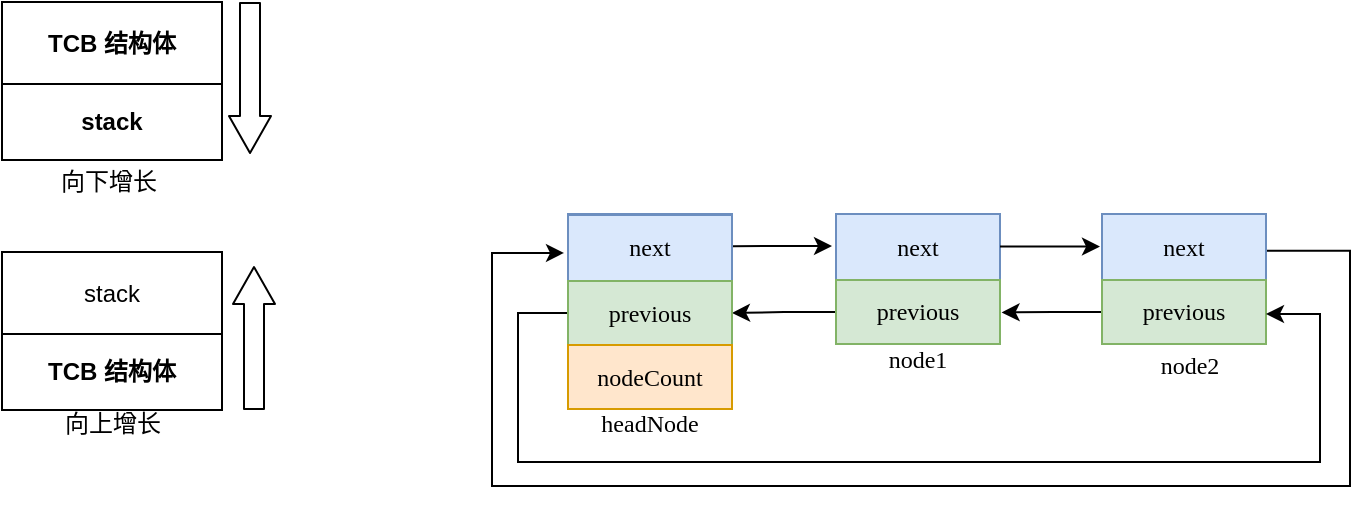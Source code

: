 <mxfile version="14.8.5" type="github">
  <diagram id="uJsgZqojlDLZ_dLQdqBV" name="第 1 页">
    <mxGraphModel dx="579" dy="374" grid="0" gridSize="10" guides="1" tooltips="1" connect="1" arrows="1" fold="1" page="0" pageScale="1" pageWidth="827" pageHeight="1169" math="0" shadow="0">
      <root>
        <mxCell id="0" />
        <mxCell id="1" parent="0" />
        <mxCell id="kMU8WNk6aDGuvhEju-qt-1" value="&lt;b&gt;TCB&amp;nbsp;结构体&lt;/b&gt;" style="rounded=0;whiteSpace=wrap;html=1;editable=0;" parent="1" vertex="1">
          <mxGeometry x="49" y="100" width="110" height="41" as="geometry" />
        </mxCell>
        <mxCell id="kMU8WNk6aDGuvhEju-qt-2" value="&lt;b&gt;stack&lt;/b&gt;" style="rounded=0;whiteSpace=wrap;html=1;editable=0;" parent="1" vertex="1">
          <mxGeometry x="49" y="141" width="110" height="38" as="geometry" />
        </mxCell>
        <mxCell id="kMU8WNk6aDGuvhEju-qt-3" value="" style="shape=flexArrow;endArrow=classic;html=1;endWidth=10;endSize=5.833;editable=0;" parent="1" edge="1">
          <mxGeometry width="50" height="50" relative="1" as="geometry">
            <mxPoint x="173" y="100" as="sourcePoint" />
            <mxPoint x="173" y="176" as="targetPoint" />
          </mxGeometry>
        </mxCell>
        <mxCell id="kMU8WNk6aDGuvhEju-qt-4" value="stack" style="rounded=0;whiteSpace=wrap;html=1;editable=0;" parent="1" vertex="1">
          <mxGeometry x="49" y="225" width="110" height="41" as="geometry" />
        </mxCell>
        <mxCell id="kMU8WNk6aDGuvhEju-qt-5" value="&lt;b&gt;TCB&amp;nbsp;结构体&lt;/b&gt;" style="rounded=0;whiteSpace=wrap;html=1;editable=0;" parent="1" vertex="1">
          <mxGeometry x="49" y="266" width="110" height="38" as="geometry" />
        </mxCell>
        <mxCell id="kMU8WNk6aDGuvhEju-qt-6" value="" style="shape=flexArrow;endArrow=classic;html=1;endWidth=10;endSize=5.833;editable=0;" parent="1" edge="1">
          <mxGeometry width="50" height="50" relative="1" as="geometry">
            <mxPoint x="175" y="304" as="sourcePoint" />
            <mxPoint x="175" y="232" as="targetPoint" />
          </mxGeometry>
        </mxCell>
        <mxCell id="kMU8WNk6aDGuvhEju-qt-7" value="向下增长" style="text;html=1;strokeColor=none;fillColor=none;align=center;verticalAlign=middle;whiteSpace=wrap;rounded=0;editable=0;" parent="1" vertex="1">
          <mxGeometry x="55" y="183" width="95" height="13" as="geometry" />
        </mxCell>
        <mxCell id="kMU8WNk6aDGuvhEju-qt-8" value="向上增长" style="text;html=1;strokeColor=none;fillColor=none;align=center;verticalAlign=middle;whiteSpace=wrap;rounded=0;editable=0;" parent="1" vertex="1">
          <mxGeometry x="56.5" y="304" width="95" height="13" as="geometry" />
        </mxCell>
        <mxCell id="8dFWQaJelui2mqba3q5z-1" value="&lt;font face=&quot;Times New Roman&quot;&gt;next&lt;/font&gt;" style="rounded=0;whiteSpace=wrap;html=1;fillColor=#dae8fc;strokeColor=#6c8ebf;" vertex="1" parent="1">
          <mxGeometry x="332" y="206" width="82" height="33" as="geometry" />
        </mxCell>
        <mxCell id="8dFWQaJelui2mqba3q5z-2" value="&lt;font face=&quot;Times New Roman&quot;&gt;previous&lt;/font&gt;" style="rounded=0;whiteSpace=wrap;html=1;fillColor=#d5e8d4;strokeColor=#82b366;" vertex="1" parent="1">
          <mxGeometry x="332" y="239" width="82" height="32" as="geometry" />
        </mxCell>
        <mxCell id="8dFWQaJelui2mqba3q5z-3" value="&lt;font face=&quot;Times New Roman&quot;&gt;nodeCount&lt;/font&gt;" style="rounded=0;whiteSpace=wrap;html=1;fillColor=#ffe6cc;strokeColor=#d79b00;" vertex="1" parent="1">
          <mxGeometry x="332" y="271" width="82" height="32" as="geometry" />
        </mxCell>
        <mxCell id="8dFWQaJelui2mqba3q5z-4" value="&lt;font face=&quot;Times New Roman&quot;&gt;next&lt;/font&gt;" style="rounded=0;whiteSpace=wrap;html=1;fillColor=#dae8fc;strokeColor=#6c8ebf;resizable=0;" vertex="1" parent="1">
          <mxGeometry x="466" y="206" width="82" height="33" as="geometry" />
        </mxCell>
        <mxCell id="8dFWQaJelui2mqba3q5z-16" style="edgeStyle=orthogonalEdgeStyle;rounded=0;orthogonalLoop=1;jettySize=auto;html=1;exitX=0;exitY=0.5;exitDx=0;exitDy=0;entryX=1;entryY=0.5;entryDx=0;entryDy=0;" edge="1" parent="1" source="8dFWQaJelui2mqba3q5z-5" target="8dFWQaJelui2mqba3q5z-11">
          <mxGeometry relative="1" as="geometry" />
        </mxCell>
        <mxCell id="8dFWQaJelui2mqba3q5z-5" value="&lt;font face=&quot;Times New Roman&quot;&gt;previous&lt;/font&gt;" style="rounded=0;whiteSpace=wrap;html=1;fillColor=#d5e8d4;strokeColor=#82b366;resizable=0;" vertex="1" parent="1">
          <mxGeometry x="466" y="239" width="82" height="32" as="geometry" />
        </mxCell>
        <mxCell id="8dFWQaJelui2mqba3q5z-23" style="edgeStyle=orthogonalEdgeStyle;rounded=0;orthogonalLoop=1;jettySize=auto;html=1;fontFamily=Times New Roman;exitX=0.997;exitY=0.557;exitDx=0;exitDy=0;exitPerimeter=0;" edge="1" parent="1" source="8dFWQaJelui2mqba3q5z-6">
          <mxGeometry relative="1" as="geometry">
            <mxPoint x="330" y="225.48" as="targetPoint" />
            <mxPoint x="695" y="224.997" as="sourcePoint" />
            <Array as="points">
              <mxPoint x="723" y="224" />
              <mxPoint x="723" y="342" />
              <mxPoint x="294" y="342" />
              <mxPoint x="294" y="225" />
            </Array>
          </mxGeometry>
        </mxCell>
        <mxCell id="8dFWQaJelui2mqba3q5z-6" value="&lt;font face=&quot;Times New Roman&quot;&gt;next&lt;/font&gt;" style="rounded=0;whiteSpace=wrap;html=1;fillColor=#dae8fc;strokeColor=#6c8ebf;resizable=0;" vertex="1" parent="1">
          <mxGeometry x="599" y="206" width="82" height="33" as="geometry" />
        </mxCell>
        <mxCell id="8dFWQaJelui2mqba3q5z-17" style="edgeStyle=orthogonalEdgeStyle;rounded=0;orthogonalLoop=1;jettySize=auto;html=1;exitX=0;exitY=0.5;exitDx=0;exitDy=0;" edge="1" parent="1" source="8dFWQaJelui2mqba3q5z-7">
          <mxGeometry relative="1" as="geometry">
            <mxPoint x="548.8" y="255.2" as="targetPoint" />
          </mxGeometry>
        </mxCell>
        <mxCell id="8dFWQaJelui2mqba3q5z-7" value="&lt;font face=&quot;Times New Roman&quot;&gt;previous&lt;/font&gt;" style="rounded=0;whiteSpace=wrap;html=1;fillColor=#d5e8d4;strokeColor=#82b366;resizable=0;" vertex="1" parent="1">
          <mxGeometry x="599" y="239" width="82" height="32" as="geometry" />
        </mxCell>
        <mxCell id="8dFWQaJelui2mqba3q5z-9" value="" style="endArrow=classic;html=1;" edge="1" parent="1">
          <mxGeometry width="50" height="50" relative="1" as="geometry">
            <mxPoint x="414" y="222.08" as="sourcePoint" />
            <mxPoint x="464" y="222" as="targetPoint" />
          </mxGeometry>
        </mxCell>
        <mxCell id="8dFWQaJelui2mqba3q5z-10" value="&lt;font face=&quot;Times New Roman&quot;&gt;next&lt;/font&gt;" style="rounded=0;whiteSpace=wrap;html=1;fillColor=#dae8fc;strokeColor=#6c8ebf;" vertex="1" parent="1">
          <mxGeometry x="332" y="206.5" width="82" height="33" as="geometry" />
        </mxCell>
        <mxCell id="8dFWQaJelui2mqba3q5z-22" style="edgeStyle=orthogonalEdgeStyle;rounded=0;orthogonalLoop=1;jettySize=auto;html=1;exitX=0;exitY=0.5;exitDx=0;exitDy=0;fontFamily=Times New Roman;" edge="1" parent="1" source="8dFWQaJelui2mqba3q5z-11">
          <mxGeometry relative="1" as="geometry">
            <mxPoint x="681" y="256" as="targetPoint" />
            <Array as="points">
              <mxPoint x="307" y="255" />
              <mxPoint x="307" y="330" />
              <mxPoint x="708" y="330" />
              <mxPoint x="708" y="256" />
            </Array>
          </mxGeometry>
        </mxCell>
        <mxCell id="8dFWQaJelui2mqba3q5z-11" value="&lt;font face=&quot;Times New Roman&quot;&gt;previous&lt;/font&gt;" style="rounded=0;whiteSpace=wrap;html=1;fillColor=#d5e8d4;strokeColor=#82b366;" vertex="1" parent="1">
          <mxGeometry x="332" y="239.5" width="82" height="32" as="geometry" />
        </mxCell>
        <mxCell id="8dFWQaJelui2mqba3q5z-12" value="&lt;font face=&quot;Times New Roman&quot;&gt;nodeCount&lt;/font&gt;" style="rounded=0;whiteSpace=wrap;html=1;fillColor=#ffe6cc;strokeColor=#d79b00;" vertex="1" parent="1">
          <mxGeometry x="332" y="271.5" width="82" height="32" as="geometry" />
        </mxCell>
        <mxCell id="8dFWQaJelui2mqba3q5z-13" value="" style="endArrow=classic;html=1;" edge="1" parent="1">
          <mxGeometry width="50" height="50" relative="1" as="geometry">
            <mxPoint x="548" y="222.3" as="sourcePoint" />
            <mxPoint x="598" y="222.3" as="targetPoint" />
          </mxGeometry>
        </mxCell>
        <mxCell id="8dFWQaJelui2mqba3q5z-18" value="node1" style="text;html=1;strokeColor=none;fillColor=none;align=center;verticalAlign=middle;whiteSpace=wrap;rounded=0;fontFamily=Times New Roman;" vertex="1" parent="1">
          <mxGeometry x="487" y="269" width="40" height="20" as="geometry" />
        </mxCell>
        <mxCell id="8dFWQaJelui2mqba3q5z-19" value="headNode" style="text;html=1;strokeColor=none;fillColor=none;align=center;verticalAlign=middle;whiteSpace=wrap;rounded=0;fontFamily=Times New Roman;" vertex="1" parent="1">
          <mxGeometry x="353" y="300.5" width="40" height="20" as="geometry" />
        </mxCell>
        <mxCell id="8dFWQaJelui2mqba3q5z-20" value="node2" style="text;html=1;strokeColor=none;fillColor=none;align=center;verticalAlign=middle;whiteSpace=wrap;rounded=0;fontFamily=Times New Roman;" vertex="1" parent="1">
          <mxGeometry x="623" y="271.5" width="40" height="20" as="geometry" />
        </mxCell>
      </root>
    </mxGraphModel>
  </diagram>
</mxfile>
